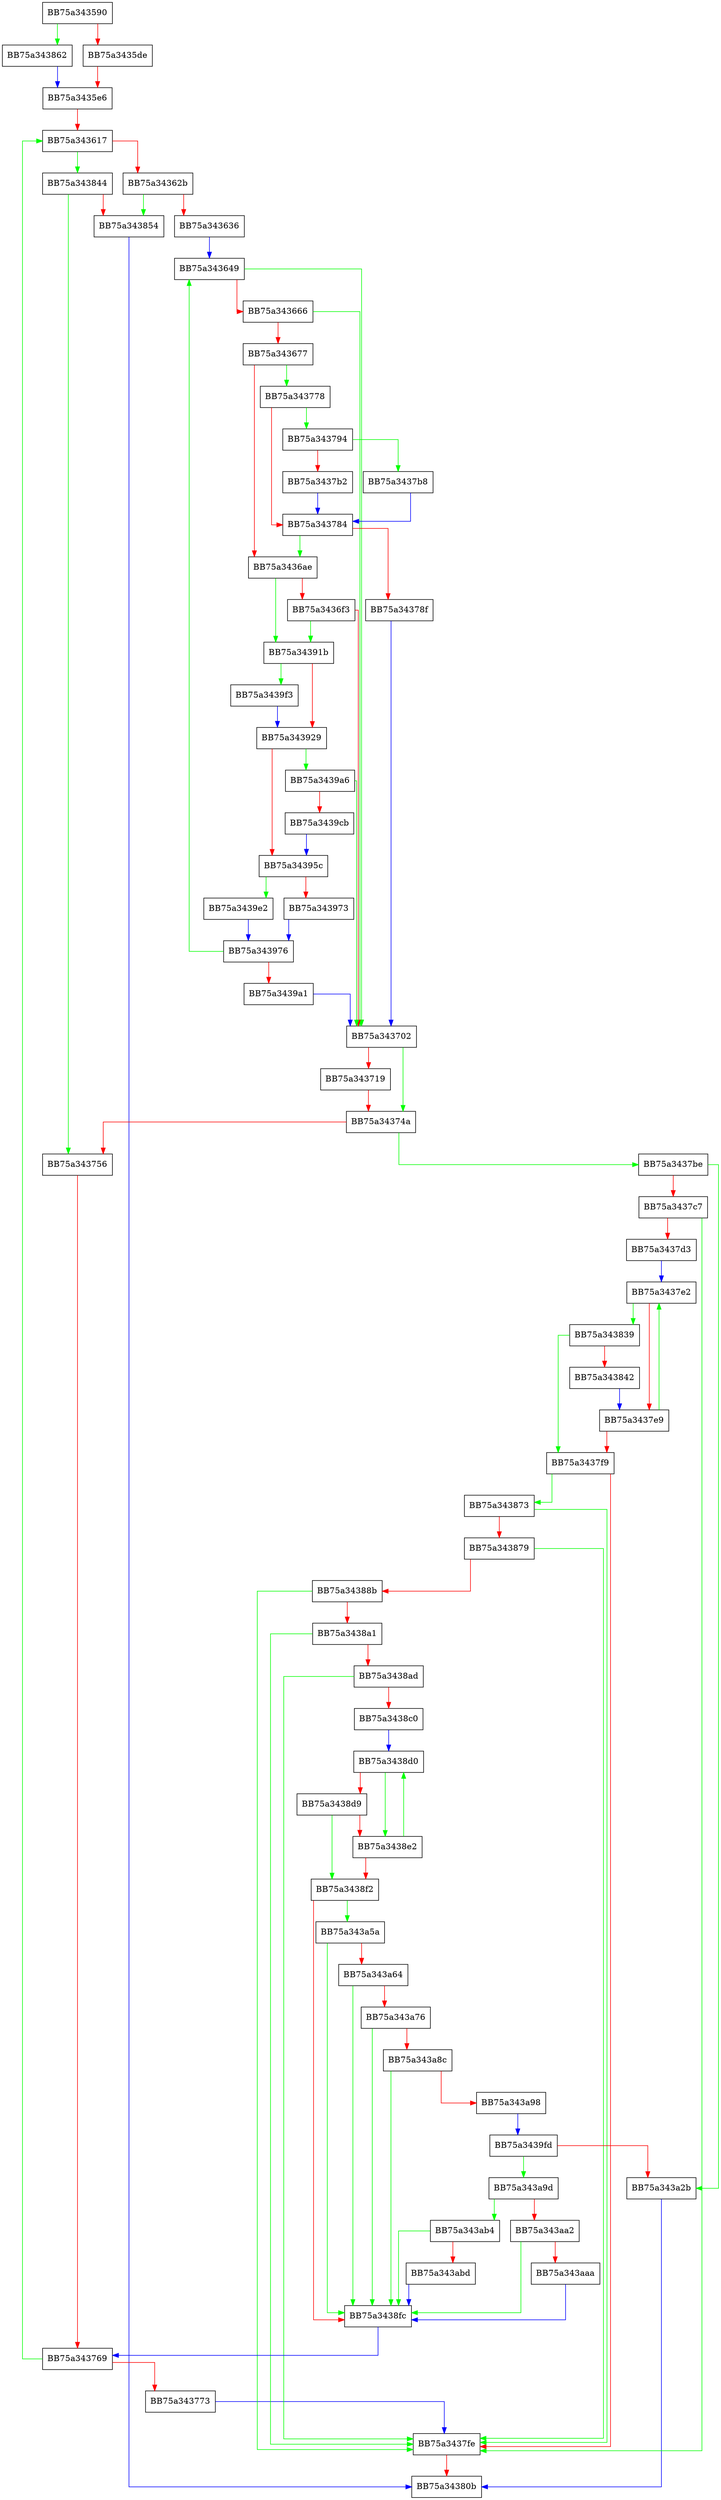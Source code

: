 digraph scan_pe_dtscan {
  node [shape="box"];
  graph [splines=ortho];
  BB75a343590 -> BB75a343862 [color="green"];
  BB75a343590 -> BB75a3435de [color="red"];
  BB75a3435de -> BB75a3435e6 [color="red"];
  BB75a3435e6 -> BB75a343617 [color="red"];
  BB75a343617 -> BB75a343844 [color="green"];
  BB75a343617 -> BB75a34362b [color="red"];
  BB75a34362b -> BB75a343854 [color="green"];
  BB75a34362b -> BB75a343636 [color="red"];
  BB75a343636 -> BB75a343649 [color="blue"];
  BB75a343649 -> BB75a343702 [color="green"];
  BB75a343649 -> BB75a343666 [color="red"];
  BB75a343666 -> BB75a343702 [color="green"];
  BB75a343666 -> BB75a343677 [color="red"];
  BB75a343677 -> BB75a343778 [color="green"];
  BB75a343677 -> BB75a3436ae [color="red"];
  BB75a3436ae -> BB75a34391b [color="green"];
  BB75a3436ae -> BB75a3436f3 [color="red"];
  BB75a3436f3 -> BB75a34391b [color="green"];
  BB75a3436f3 -> BB75a343702 [color="red"];
  BB75a343702 -> BB75a34374a [color="green"];
  BB75a343702 -> BB75a343719 [color="red"];
  BB75a343719 -> BB75a34374a [color="red"];
  BB75a34374a -> BB75a3437be [color="green"];
  BB75a34374a -> BB75a343756 [color="red"];
  BB75a343756 -> BB75a343769 [color="red"];
  BB75a343769 -> BB75a343617 [color="green"];
  BB75a343769 -> BB75a343773 [color="red"];
  BB75a343773 -> BB75a3437fe [color="blue"];
  BB75a343778 -> BB75a343794 [color="green"];
  BB75a343778 -> BB75a343784 [color="red"];
  BB75a343784 -> BB75a3436ae [color="green"];
  BB75a343784 -> BB75a34378f [color="red"];
  BB75a34378f -> BB75a343702 [color="blue"];
  BB75a343794 -> BB75a3437b8 [color="green"];
  BB75a343794 -> BB75a3437b2 [color="red"];
  BB75a3437b2 -> BB75a343784 [color="blue"];
  BB75a3437b8 -> BB75a343784 [color="blue"];
  BB75a3437be -> BB75a343a2b [color="green"];
  BB75a3437be -> BB75a3437c7 [color="red"];
  BB75a3437c7 -> BB75a3437fe [color="green"];
  BB75a3437c7 -> BB75a3437d3 [color="red"];
  BB75a3437d3 -> BB75a3437e2 [color="blue"];
  BB75a3437e2 -> BB75a343839 [color="green"];
  BB75a3437e2 -> BB75a3437e9 [color="red"];
  BB75a3437e9 -> BB75a3437e2 [color="green"];
  BB75a3437e9 -> BB75a3437f9 [color="red"];
  BB75a3437f9 -> BB75a343873 [color="green"];
  BB75a3437f9 -> BB75a3437fe [color="red"];
  BB75a3437fe -> BB75a34380b [color="red"];
  BB75a343839 -> BB75a3437f9 [color="green"];
  BB75a343839 -> BB75a343842 [color="red"];
  BB75a343842 -> BB75a3437e9 [color="blue"];
  BB75a343844 -> BB75a343756 [color="green"];
  BB75a343844 -> BB75a343854 [color="red"];
  BB75a343854 -> BB75a34380b [color="blue"];
  BB75a343862 -> BB75a3435e6 [color="blue"];
  BB75a343873 -> BB75a3437fe [color="green"];
  BB75a343873 -> BB75a343879 [color="red"];
  BB75a343879 -> BB75a3437fe [color="green"];
  BB75a343879 -> BB75a34388b [color="red"];
  BB75a34388b -> BB75a3437fe [color="green"];
  BB75a34388b -> BB75a3438a1 [color="red"];
  BB75a3438a1 -> BB75a3437fe [color="green"];
  BB75a3438a1 -> BB75a3438ad [color="red"];
  BB75a3438ad -> BB75a3437fe [color="green"];
  BB75a3438ad -> BB75a3438c0 [color="red"];
  BB75a3438c0 -> BB75a3438d0 [color="blue"];
  BB75a3438d0 -> BB75a3438e2 [color="green"];
  BB75a3438d0 -> BB75a3438d9 [color="red"];
  BB75a3438d9 -> BB75a3438f2 [color="green"];
  BB75a3438d9 -> BB75a3438e2 [color="red"];
  BB75a3438e2 -> BB75a3438d0 [color="green"];
  BB75a3438e2 -> BB75a3438f2 [color="red"];
  BB75a3438f2 -> BB75a343a5a [color="green"];
  BB75a3438f2 -> BB75a3438fc [color="red"];
  BB75a3438fc -> BB75a343769 [color="blue"];
  BB75a34391b -> BB75a3439f3 [color="green"];
  BB75a34391b -> BB75a343929 [color="red"];
  BB75a343929 -> BB75a3439a6 [color="green"];
  BB75a343929 -> BB75a34395c [color="red"];
  BB75a34395c -> BB75a3439e2 [color="green"];
  BB75a34395c -> BB75a343973 [color="red"];
  BB75a343973 -> BB75a343976 [color="blue"];
  BB75a343976 -> BB75a343649 [color="green"];
  BB75a343976 -> BB75a3439a1 [color="red"];
  BB75a3439a1 -> BB75a343702 [color="blue"];
  BB75a3439a6 -> BB75a343702 [color="green"];
  BB75a3439a6 -> BB75a3439cb [color="red"];
  BB75a3439cb -> BB75a34395c [color="blue"];
  BB75a3439e2 -> BB75a343976 [color="blue"];
  BB75a3439f3 -> BB75a343929 [color="blue"];
  BB75a3439fd -> BB75a343a9d [color="green"];
  BB75a3439fd -> BB75a343a2b [color="red"];
  BB75a343a2b -> BB75a34380b [color="blue"];
  BB75a343a5a -> BB75a3438fc [color="green"];
  BB75a343a5a -> BB75a343a64 [color="red"];
  BB75a343a64 -> BB75a3438fc [color="green"];
  BB75a343a64 -> BB75a343a76 [color="red"];
  BB75a343a76 -> BB75a3438fc [color="green"];
  BB75a343a76 -> BB75a343a8c [color="red"];
  BB75a343a8c -> BB75a3438fc [color="green"];
  BB75a343a8c -> BB75a343a98 [color="red"];
  BB75a343a98 -> BB75a3439fd [color="blue"];
  BB75a343a9d -> BB75a343ab4 [color="green"];
  BB75a343a9d -> BB75a343aa2 [color="red"];
  BB75a343aa2 -> BB75a3438fc [color="green"];
  BB75a343aa2 -> BB75a343aaa [color="red"];
  BB75a343aaa -> BB75a3438fc [color="blue"];
  BB75a343ab4 -> BB75a3438fc [color="green"];
  BB75a343ab4 -> BB75a343abd [color="red"];
  BB75a343abd -> BB75a3438fc [color="blue"];
}